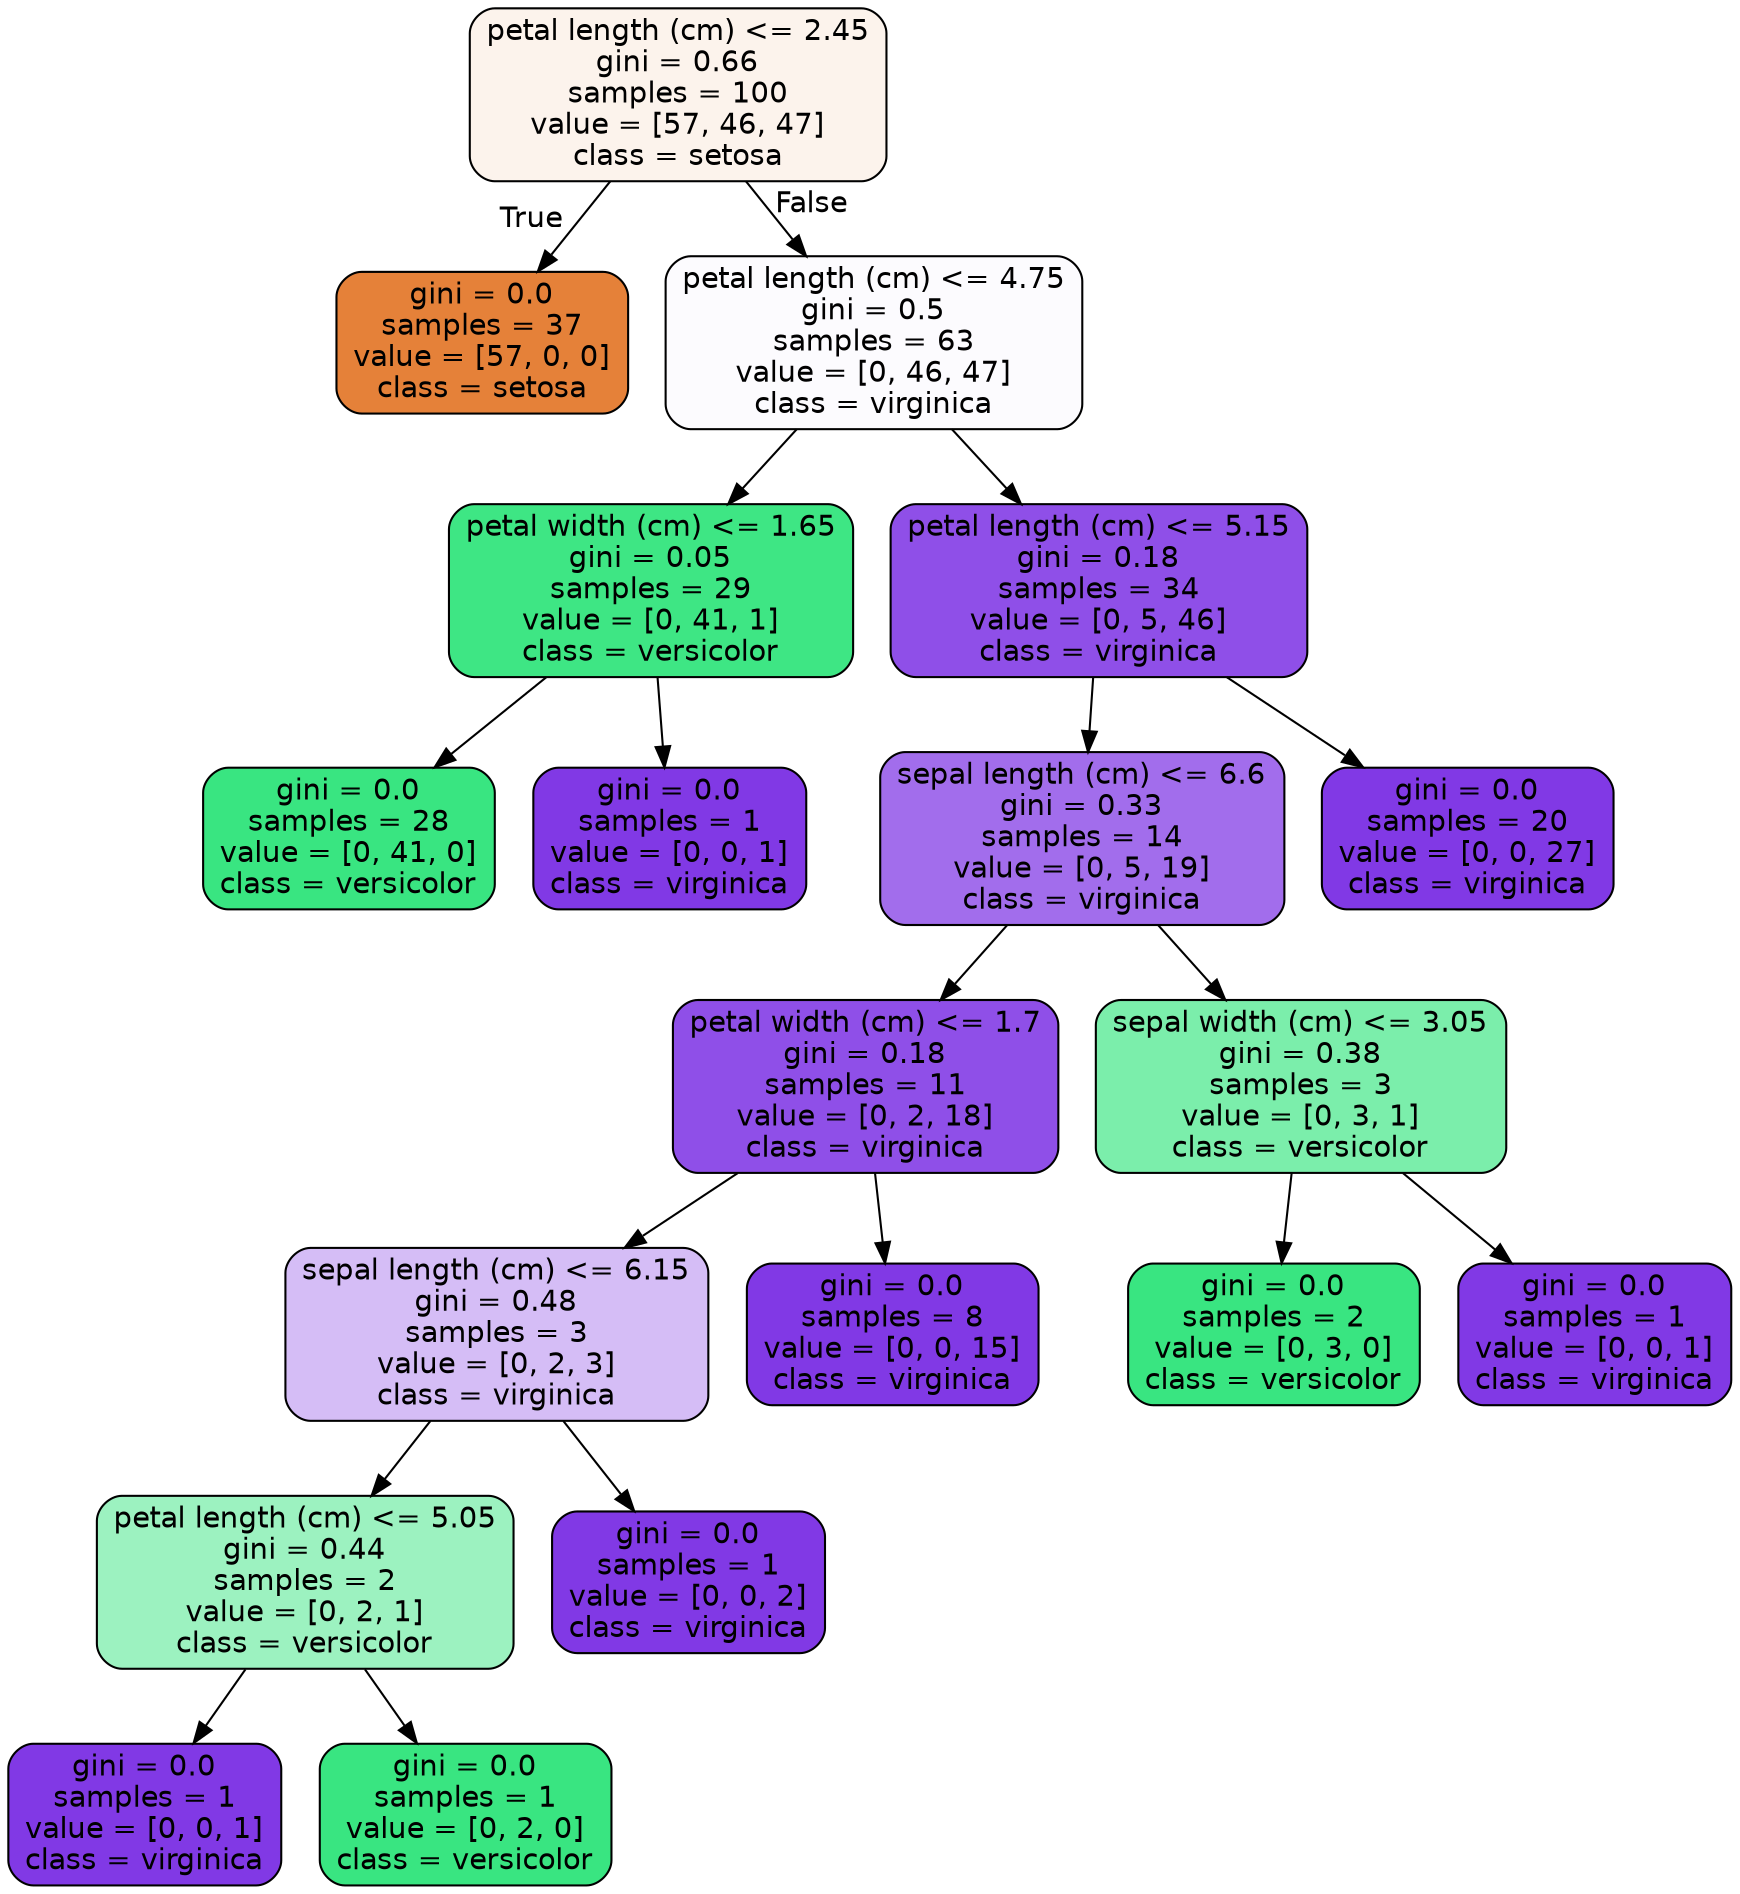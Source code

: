 digraph Tree {
node [shape=box, style="filled, rounded", color="black", fontname=helvetica] ;
edge [fontname=helvetica] ;
0 [label="petal length (cm) <= 2.45\ngini = 0.66\nsamples = 100\nvalue = [57, 46, 47]\nclass = setosa", fillcolor="#fcf3ec"] ;
1 [label="gini = 0.0\nsamples = 37\nvalue = [57, 0, 0]\nclass = setosa", fillcolor="#e58139"] ;
0 -> 1 [labeldistance=2.5, labelangle=45, headlabel="True"] ;
2 [label="petal length (cm) <= 4.75\ngini = 0.5\nsamples = 63\nvalue = [0, 46, 47]\nclass = virginica", fillcolor="#fcfbfe"] ;
0 -> 2 [labeldistance=2.5, labelangle=-45, headlabel="False"] ;
3 [label="petal width (cm) <= 1.65\ngini = 0.05\nsamples = 29\nvalue = [0, 41, 1]\nclass = versicolor", fillcolor="#3ee684"] ;
2 -> 3 ;
4 [label="gini = 0.0\nsamples = 28\nvalue = [0, 41, 0]\nclass = versicolor", fillcolor="#39e581"] ;
3 -> 4 ;
5 [label="gini = 0.0\nsamples = 1\nvalue = [0, 0, 1]\nclass = virginica", fillcolor="#8139e5"] ;
3 -> 5 ;
6 [label="petal length (cm) <= 5.15\ngini = 0.18\nsamples = 34\nvalue = [0, 5, 46]\nclass = virginica", fillcolor="#8f4fe8"] ;
2 -> 6 ;
7 [label="sepal length (cm) <= 6.6\ngini = 0.33\nsamples = 14\nvalue = [0, 5, 19]\nclass = virginica", fillcolor="#a26dec"] ;
6 -> 7 ;
8 [label="petal width (cm) <= 1.7\ngini = 0.18\nsamples = 11\nvalue = [0, 2, 18]\nclass = virginica", fillcolor="#8f4fe8"] ;
7 -> 8 ;
9 [label="sepal length (cm) <= 6.15\ngini = 0.48\nsamples = 3\nvalue = [0, 2, 3]\nclass = virginica", fillcolor="#d5bdf6"] ;
8 -> 9 ;
10 [label="petal length (cm) <= 5.05\ngini = 0.44\nsamples = 2\nvalue = [0, 2, 1]\nclass = versicolor", fillcolor="#9cf2c0"] ;
9 -> 10 ;
11 [label="gini = 0.0\nsamples = 1\nvalue = [0, 0, 1]\nclass = virginica", fillcolor="#8139e5"] ;
10 -> 11 ;
12 [label="gini = 0.0\nsamples = 1\nvalue = [0, 2, 0]\nclass = versicolor", fillcolor="#39e581"] ;
10 -> 12 ;
13 [label="gini = 0.0\nsamples = 1\nvalue = [0, 0, 2]\nclass = virginica", fillcolor="#8139e5"] ;
9 -> 13 ;
14 [label="gini = 0.0\nsamples = 8\nvalue = [0, 0, 15]\nclass = virginica", fillcolor="#8139e5"] ;
8 -> 14 ;
15 [label="sepal width (cm) <= 3.05\ngini = 0.38\nsamples = 3\nvalue = [0, 3, 1]\nclass = versicolor", fillcolor="#7beeab"] ;
7 -> 15 ;
16 [label="gini = 0.0\nsamples = 2\nvalue = [0, 3, 0]\nclass = versicolor", fillcolor="#39e581"] ;
15 -> 16 ;
17 [label="gini = 0.0\nsamples = 1\nvalue = [0, 0, 1]\nclass = virginica", fillcolor="#8139e5"] ;
15 -> 17 ;
18 [label="gini = 0.0\nsamples = 20\nvalue = [0, 0, 27]\nclass = virginica", fillcolor="#8139e5"] ;
6 -> 18 ;
}